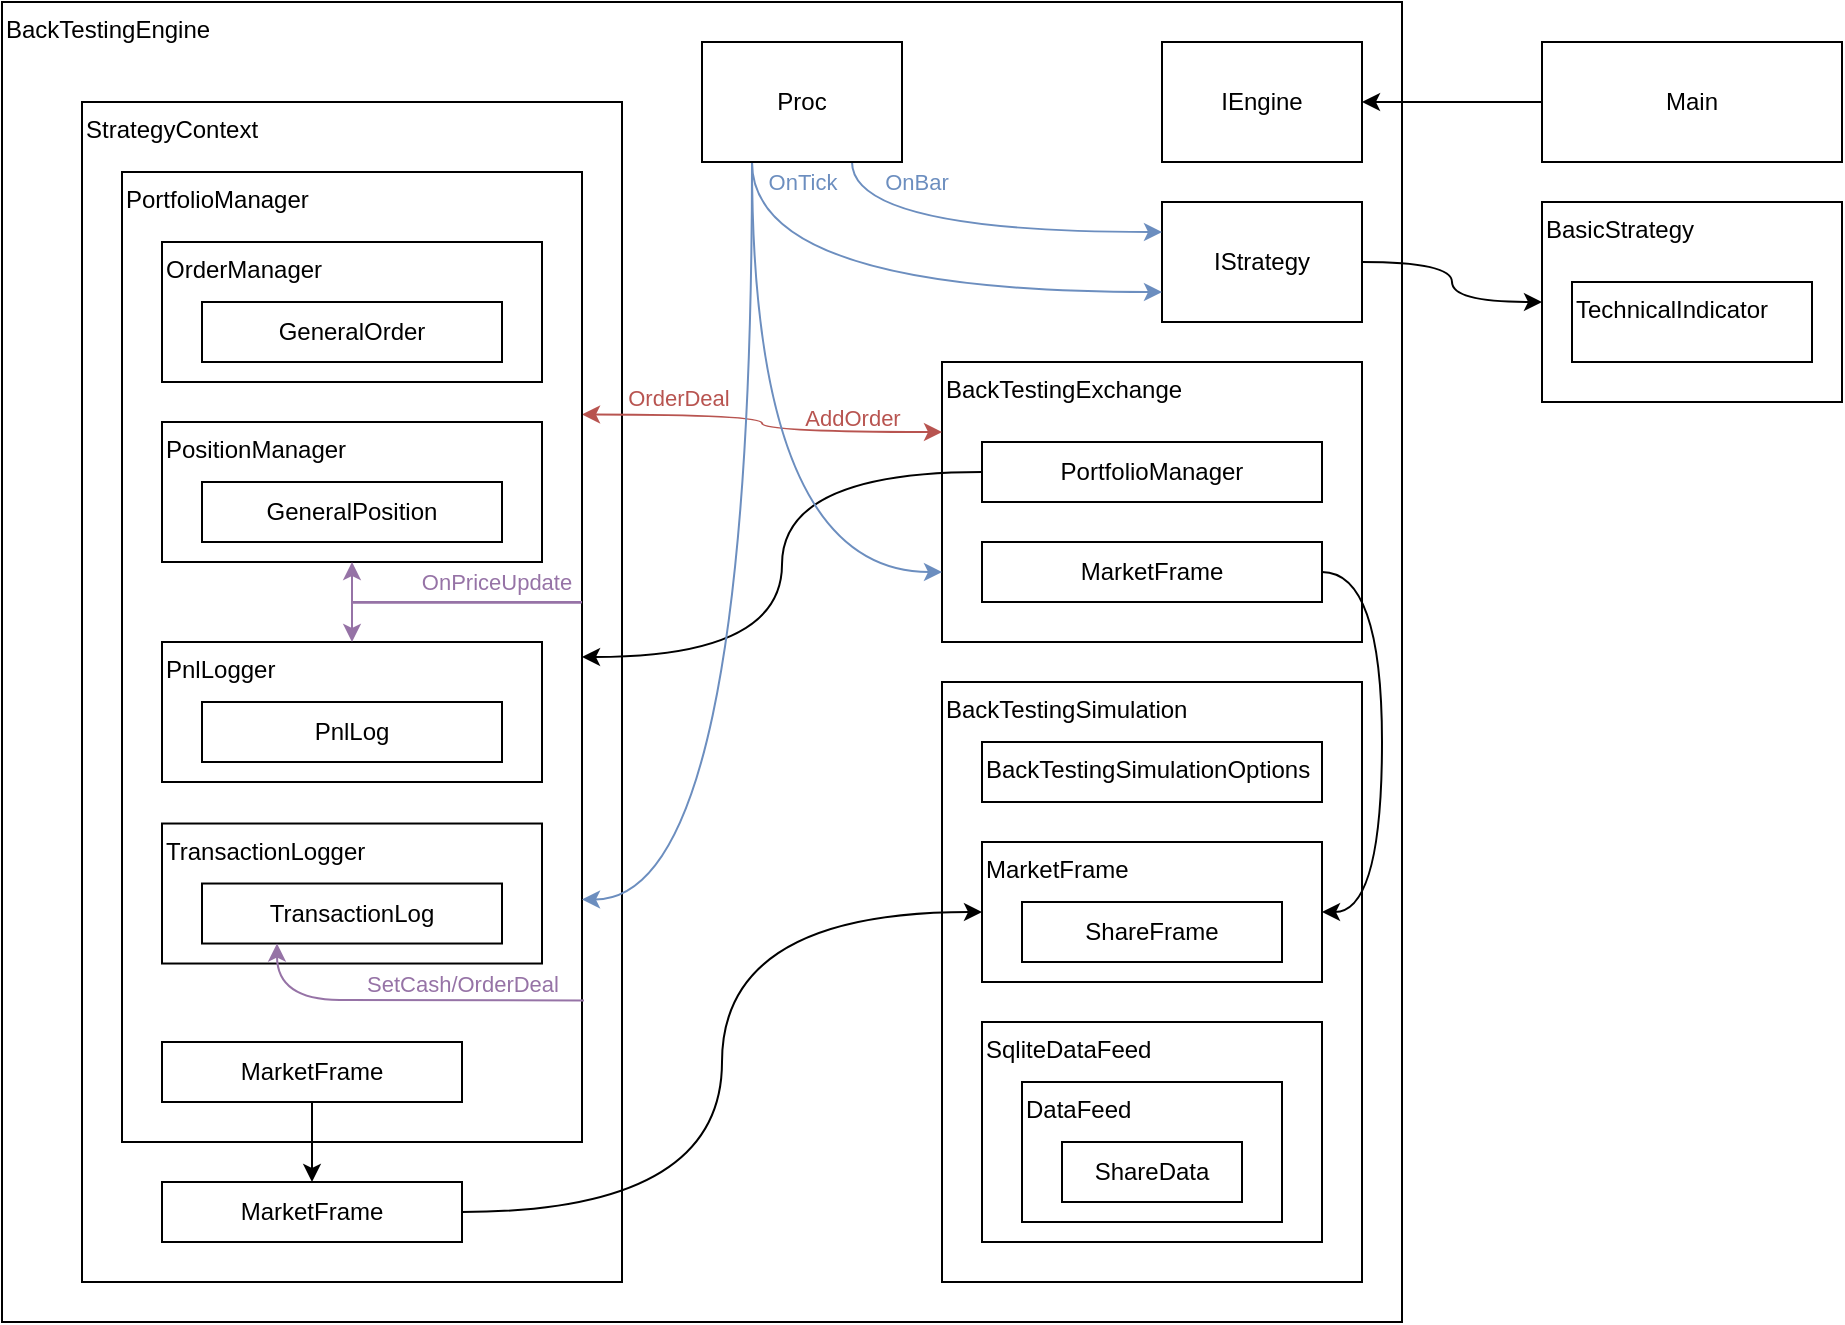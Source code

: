 <mxfile compressed="false" version="17.4.2" type="device">
  <diagram id="RBpdQvFY65Nsy8YPTfME" name="第 1 页">
    <mxGraphModel dx="377" dy="274" grid="1" gridSize="10" guides="1" tooltips="1" connect="1" arrows="1" fold="1" page="1" pageScale="1" pageWidth="1169" pageHeight="827" math="0" shadow="0">
      <root>
        <mxCell id="0" />
        <mxCell id="1" parent="0" />
        <mxCell id="mXMzZNQ0g-Ou7os5mHfn-1" value="BasicStrategy" style="rounded=0;whiteSpace=wrap;html=1;fillColor=none;align=left;verticalAlign=top;" parent="1" vertex="1">
          <mxGeometry x="890" y="180" width="150" height="100" as="geometry" />
        </mxCell>
        <mxCell id="qF3u3loVeFJ1pEqu5Syw-4" value="BackTestingEngine" style="rounded=0;whiteSpace=wrap;html=1;fillColor=none;align=left;verticalAlign=top;" parent="1" vertex="1">
          <mxGeometry x="120" y="80" width="700" height="660" as="geometry" />
        </mxCell>
        <mxCell id="qF3u3loVeFJ1pEqu5Syw-5" value="IEngine" style="rounded=0;whiteSpace=wrap;html=1;fillColor=none;align=center;verticalAlign=middle;" parent="1" vertex="1">
          <mxGeometry x="700" y="100" width="100" height="60" as="geometry" />
        </mxCell>
        <mxCell id="qF3u3loVeFJ1pEqu5Syw-6" value="StrategyContext" style="rounded=0;whiteSpace=wrap;html=1;fillColor=none;align=left;verticalAlign=top;" parent="1" vertex="1">
          <mxGeometry x="160" y="130" width="270" height="590" as="geometry" />
        </mxCell>
        <mxCell id="qF3u3loVeFJ1pEqu5Syw-7" value="BackTestingExchange" style="rounded=0;whiteSpace=wrap;html=1;fillColor=none;align=left;verticalAlign=top;" parent="1" vertex="1">
          <mxGeometry x="590" y="260" width="210" height="140" as="geometry" />
        </mxCell>
        <mxCell id="mXMzZNQ0g-Ou7os5mHfn-6" style="edgeStyle=orthogonalEdgeStyle;rounded=0;orthogonalLoop=1;jettySize=auto;html=1;exitX=1;exitY=0.5;exitDx=0;exitDy=0;entryX=0;entryY=0.5;entryDx=0;entryDy=0;curved=1;" parent="1" source="qF3u3loVeFJ1pEqu5Syw-8" target="mXMzZNQ0g-Ou7os5mHfn-1" edge="1">
          <mxGeometry relative="1" as="geometry" />
        </mxCell>
        <mxCell id="qF3u3loVeFJ1pEqu5Syw-8" value="IStrategy" style="rounded=0;whiteSpace=wrap;html=1;fillColor=none;align=center;verticalAlign=middle;" parent="1" vertex="1">
          <mxGeometry x="700" y="180" width="100" height="60" as="geometry" />
        </mxCell>
        <mxCell id="qF3u3loVeFJ1pEqu5Syw-9" value="TechnicalIndicator" style="rounded=0;whiteSpace=wrap;html=1;fillColor=none;align=left;verticalAlign=top;" parent="1" vertex="1">
          <mxGeometry x="905" y="220" width="120" height="40" as="geometry" />
        </mxCell>
        <mxCell id="mXMzZNQ0g-Ou7os5mHfn-24" style="edgeStyle=orthogonalEdgeStyle;curved=1;rounded=0;orthogonalLoop=1;jettySize=auto;html=1;exitX=1;exitY=0.25;exitDx=0;exitDy=0;entryX=0;entryY=0.25;entryDx=0;entryDy=0;fontColor=#3399FF;elbow=vertical;fillColor=#f8cecc;strokeColor=#b85450;startArrow=classic;startFill=1;" parent="1" source="qF3u3loVeFJ1pEqu5Syw-10" target="qF3u3loVeFJ1pEqu5Syw-7" edge="1">
          <mxGeometry relative="1" as="geometry" />
        </mxCell>
        <mxCell id="mXMzZNQ0g-Ou7os5mHfn-25" value="OrderDeal" style="edgeLabel;html=1;align=center;verticalAlign=middle;resizable=0;points=[];fontColor=#B85450;labelBackgroundColor=none;" parent="mXMzZNQ0g-Ou7os5mHfn-24" vertex="1" connectable="0">
          <mxGeometry x="-0.155" y="-8" relative="1" as="geometry">
            <mxPoint x="-32" y="-17" as="offset" />
          </mxGeometry>
        </mxCell>
        <mxCell id="KNElKZGZja4anB7XShgt-13" value="AddOrder" style="edgeLabel;html=1;align=center;verticalAlign=middle;resizable=0;points=[];fontColor=#B85450;labelBackgroundColor=none;" parent="mXMzZNQ0g-Ou7os5mHfn-24" vertex="1" connectable="0">
          <mxGeometry x="-0.368" y="-5" relative="1" as="geometry">
            <mxPoint x="75" y="-4" as="offset" />
          </mxGeometry>
        </mxCell>
        <mxCell id="qF3u3loVeFJ1pEqu5Syw-10" value="PortfolioManager" style="rounded=0;whiteSpace=wrap;html=1;fillColor=none;align=left;verticalAlign=top;" parent="1" vertex="1">
          <mxGeometry x="180" y="165" width="230" height="485" as="geometry" />
        </mxCell>
        <mxCell id="KNElKZGZja4anB7XShgt-8" style="edgeStyle=orthogonalEdgeStyle;curved=1;rounded=0;orthogonalLoop=1;jettySize=auto;html=1;exitX=1;exitY=0.5;exitDx=0;exitDy=0;entryX=0;entryY=0.5;entryDx=0;entryDy=0;" parent="1" source="qF3u3loVeFJ1pEqu5Syw-11" target="KNElKZGZja4anB7XShgt-5" edge="1">
          <mxGeometry relative="1" as="geometry" />
        </mxCell>
        <mxCell id="qF3u3loVeFJ1pEqu5Syw-11" value="MarketFrame" style="rounded=0;whiteSpace=wrap;html=1;fillColor=none;align=center;verticalAlign=middle;" parent="1" vertex="1">
          <mxGeometry x="200" y="670" width="150" height="30" as="geometry" />
        </mxCell>
        <mxCell id="KNElKZGZja4anB7XShgt-9" style="edgeStyle=orthogonalEdgeStyle;curved=1;rounded=0;orthogonalLoop=1;jettySize=auto;html=1;exitX=0.5;exitY=1;exitDx=0;exitDy=0;entryX=0.5;entryY=0;entryDx=0;entryDy=0;" parent="1" source="qF3u3loVeFJ1pEqu5Syw-12" target="qF3u3loVeFJ1pEqu5Syw-11" edge="1">
          <mxGeometry relative="1" as="geometry" />
        </mxCell>
        <mxCell id="qF3u3loVeFJ1pEqu5Syw-12" value="MarketFrame" style="rounded=0;whiteSpace=wrap;html=1;fillColor=none;align=center;verticalAlign=middle;" parent="1" vertex="1">
          <mxGeometry x="200" y="600" width="150" height="30" as="geometry" />
        </mxCell>
        <mxCell id="qF3u3loVeFJ1pEqu5Syw-16" value="OrderManager" style="rounded=0;whiteSpace=wrap;html=1;fillColor=none;align=left;verticalAlign=top;" parent="1" vertex="1">
          <mxGeometry x="200" y="200" width="190" height="70" as="geometry" />
        </mxCell>
        <mxCell id="qF3u3loVeFJ1pEqu5Syw-17" value="PositionManager" style="rounded=0;whiteSpace=wrap;html=1;fillColor=none;align=left;verticalAlign=top;" parent="1" vertex="1">
          <mxGeometry x="200" y="290" width="190" height="70" as="geometry" />
        </mxCell>
        <mxCell id="qF3u3loVeFJ1pEqu5Syw-18" value="TransactionLogger" style="rounded=0;whiteSpace=wrap;html=1;fillColor=none;align=left;verticalAlign=top;" parent="1" vertex="1">
          <mxGeometry x="200" y="490.76" width="190" height="70" as="geometry" />
        </mxCell>
        <mxCell id="qF3u3loVeFJ1pEqu5Syw-19" value="GeneralOrder" style="rounded=0;whiteSpace=wrap;html=1;fillColor=none;align=center;verticalAlign=middle;" parent="1" vertex="1">
          <mxGeometry x="220" y="230" width="150" height="30" as="geometry" />
        </mxCell>
        <mxCell id="qF3u3loVeFJ1pEqu5Syw-20" value="GeneralPosition" style="rounded=0;whiteSpace=wrap;html=1;fillColor=none;align=center;verticalAlign=middle;" parent="1" vertex="1">
          <mxGeometry x="220" y="320" width="150" height="30" as="geometry" />
        </mxCell>
        <mxCell id="qF3u3loVeFJ1pEqu5Syw-21" value="TransactionLog" style="rounded=0;whiteSpace=wrap;html=1;fillColor=none;align=center;verticalAlign=middle;" parent="1" vertex="1">
          <mxGeometry x="220" y="520.76" width="150" height="30" as="geometry" />
        </mxCell>
        <mxCell id="FwhDtlA-oTAl2vydWg2V-4" style="edgeStyle=orthogonalEdgeStyle;curved=1;rounded=0;orthogonalLoop=1;jettySize=auto;html=1;exitX=1;exitY=0.5;exitDx=0;exitDy=0;entryX=1;entryY=0.5;entryDx=0;entryDy=0;" edge="1" parent="1" source="qF3u3loVeFJ1pEqu5Syw-22" target="KNElKZGZja4anB7XShgt-5">
          <mxGeometry relative="1" as="geometry">
            <Array as="points">
              <mxPoint x="810" y="365" />
              <mxPoint x="810" y="535" />
            </Array>
          </mxGeometry>
        </mxCell>
        <mxCell id="qF3u3loVeFJ1pEqu5Syw-22" value="MarketFrame" style="rounded=0;whiteSpace=wrap;html=1;fillColor=none;align=center;verticalAlign=middle;" parent="1" vertex="1">
          <mxGeometry x="610" y="350" width="170" height="30" as="geometry" />
        </mxCell>
        <mxCell id="mXMzZNQ0g-Ou7os5mHfn-7" style="edgeStyle=orthogonalEdgeStyle;rounded=0;orthogonalLoop=1;jettySize=auto;html=1;exitX=0;exitY=0.5;exitDx=0;exitDy=0;elbow=vertical;curved=1;" parent="1" source="qF3u3loVeFJ1pEqu5Syw-23" target="qF3u3loVeFJ1pEqu5Syw-10" edge="1">
          <mxGeometry relative="1" as="geometry" />
        </mxCell>
        <mxCell id="qF3u3loVeFJ1pEqu5Syw-23" value="PortfolioManager" style="rounded=0;whiteSpace=wrap;html=1;fillColor=none;align=center;verticalAlign=middle;" parent="1" vertex="1">
          <mxGeometry x="610" y="300" width="170" height="30" as="geometry" />
        </mxCell>
        <mxCell id="mXMzZNQ0g-Ou7os5mHfn-4" style="edgeStyle=orthogonalEdgeStyle;rounded=0;orthogonalLoop=1;jettySize=auto;html=1;exitX=0;exitY=0.5;exitDx=0;exitDy=0;entryX=1;entryY=0.5;entryDx=0;entryDy=0;" parent="1" source="mXMzZNQ0g-Ou7os5mHfn-3" target="qF3u3loVeFJ1pEqu5Syw-5" edge="1">
          <mxGeometry relative="1" as="geometry" />
        </mxCell>
        <mxCell id="mXMzZNQ0g-Ou7os5mHfn-3" value="Main" style="rounded=0;whiteSpace=wrap;html=1;fillColor=none;align=center;verticalAlign=middle;" parent="1" vertex="1">
          <mxGeometry x="890" y="100" width="150" height="60" as="geometry" />
        </mxCell>
        <mxCell id="mXMzZNQ0g-Ou7os5mHfn-5" value="BackTestingSimulation" style="rounded=0;whiteSpace=wrap;html=1;fillColor=none;align=left;verticalAlign=top;" parent="1" vertex="1">
          <mxGeometry x="590" y="420" width="210" height="300" as="geometry" />
        </mxCell>
        <mxCell id="mXMzZNQ0g-Ou7os5mHfn-13" style="edgeStyle=orthogonalEdgeStyle;curved=1;rounded=0;orthogonalLoop=1;jettySize=auto;html=1;exitX=0.25;exitY=1;exitDx=0;exitDy=0;entryX=0;entryY=0.75;entryDx=0;entryDy=0;elbow=vertical;fillColor=#dae8fc;strokeColor=#6c8ebf;" parent="1" source="mXMzZNQ0g-Ou7os5mHfn-8" target="qF3u3loVeFJ1pEqu5Syw-8" edge="1">
          <mxGeometry relative="1" as="geometry" />
        </mxCell>
        <mxCell id="mXMzZNQ0g-Ou7os5mHfn-21" value="OnTick" style="edgeLabel;html=1;align=center;verticalAlign=middle;resizable=0;points=[];fontColor=#6C8EBF;labelBackgroundColor=none;" parent="mXMzZNQ0g-Ou7os5mHfn-13" vertex="1" connectable="0">
          <mxGeometry x="0.215" y="7" relative="1" as="geometry">
            <mxPoint x="-74" y="-48" as="offset" />
          </mxGeometry>
        </mxCell>
        <mxCell id="mXMzZNQ0g-Ou7os5mHfn-14" style="edgeStyle=orthogonalEdgeStyle;curved=1;rounded=0;orthogonalLoop=1;jettySize=auto;html=1;exitX=0.75;exitY=1;exitDx=0;exitDy=0;entryX=0;entryY=0.25;entryDx=0;entryDy=0;elbow=vertical;fillColor=#dae8fc;strokeColor=#6c8ebf;" parent="1" source="mXMzZNQ0g-Ou7os5mHfn-8" target="qF3u3loVeFJ1pEqu5Syw-8" edge="1">
          <mxGeometry relative="1" as="geometry" />
        </mxCell>
        <mxCell id="mXMzZNQ0g-Ou7os5mHfn-20" value="OnBar" style="edgeLabel;html=1;align=center;verticalAlign=middle;resizable=0;points=[];fontColor=#6C8EBF;labelBackgroundColor=none;" parent="mXMzZNQ0g-Ou7os5mHfn-14" vertex="1" connectable="0">
          <mxGeometry x="-0.249" y="12" relative="1" as="geometry">
            <mxPoint x="-5" y="-13" as="offset" />
          </mxGeometry>
        </mxCell>
        <mxCell id="mXMzZNQ0g-Ou7os5mHfn-17" style="edgeStyle=orthogonalEdgeStyle;curved=1;rounded=0;orthogonalLoop=1;jettySize=auto;html=1;exitX=0.25;exitY=1;exitDx=0;exitDy=0;entryX=1;entryY=0.75;entryDx=0;entryDy=0;fontColor=#3399FF;elbow=vertical;fillColor=#dae8fc;strokeColor=#6c8ebf;" parent="1" source="mXMzZNQ0g-Ou7os5mHfn-8" target="qF3u3loVeFJ1pEqu5Syw-10" edge="1">
          <mxGeometry relative="1" as="geometry" />
        </mxCell>
        <mxCell id="mXMzZNQ0g-Ou7os5mHfn-22" style="edgeStyle=orthogonalEdgeStyle;curved=1;rounded=0;orthogonalLoop=1;jettySize=auto;html=1;exitX=0.25;exitY=1;exitDx=0;exitDy=0;entryX=0;entryY=0.75;entryDx=0;entryDy=0;fontColor=#3399FF;elbow=vertical;fillColor=#dae8fc;strokeColor=#6c8ebf;" parent="1" source="mXMzZNQ0g-Ou7os5mHfn-8" target="qF3u3loVeFJ1pEqu5Syw-7" edge="1">
          <mxGeometry relative="1" as="geometry" />
        </mxCell>
        <mxCell id="mXMzZNQ0g-Ou7os5mHfn-8" value="Proc" style="rounded=0;whiteSpace=wrap;html=1;fillColor=none;align=center;verticalAlign=middle;" parent="1" vertex="1">
          <mxGeometry x="470" y="100" width="100" height="60" as="geometry" />
        </mxCell>
        <mxCell id="mXMzZNQ0g-Ou7os5mHfn-31" style="edgeStyle=orthogonalEdgeStyle;curved=1;rounded=0;orthogonalLoop=1;jettySize=auto;html=1;entryX=0.25;entryY=1;entryDx=0;entryDy=0;fontColor=#CCCC00;elbow=vertical;fillColor=#e1d5e7;strokeColor=#9673A6;" parent="1" target="qF3u3loVeFJ1pEqu5Syw-21" edge="1">
          <mxGeometry relative="1" as="geometry">
            <Array as="points">
              <mxPoint x="320" y="579.76" />
              <mxPoint x="258" y="578.76" />
            </Array>
            <mxPoint x="411" y="579.25" as="sourcePoint" />
          </mxGeometry>
        </mxCell>
        <mxCell id="mXMzZNQ0g-Ou7os5mHfn-32" value="&lt;span style=&quot;&quot;&gt;SetCash/&lt;/span&gt;&lt;font&gt;OrderDeal&lt;/font&gt;" style="edgeLabel;html=1;align=center;verticalAlign=middle;resizable=0;points=[];fontColor=#9673A6;labelBackgroundColor=none;" parent="mXMzZNQ0g-Ou7os5mHfn-31" vertex="1" connectable="0">
          <mxGeometry x="0.27" y="-9" relative="1" as="geometry">
            <mxPoint x="54" y="1" as="offset" />
          </mxGeometry>
        </mxCell>
        <mxCell id="KNElKZGZja4anB7XShgt-1" value="SqliteDataFeed" style="rounded=0;whiteSpace=wrap;html=1;fillColor=none;align=left;verticalAlign=top;" parent="1" vertex="1">
          <mxGeometry x="610" y="590" width="170" height="110" as="geometry" />
        </mxCell>
        <mxCell id="KNElKZGZja4anB7XShgt-2" value="DataFeed" style="rounded=0;whiteSpace=wrap;html=1;fillColor=none;align=left;verticalAlign=top;" parent="1" vertex="1">
          <mxGeometry x="630" y="620" width="130" height="70" as="geometry" />
        </mxCell>
        <mxCell id="KNElKZGZja4anB7XShgt-3" value="ShareData" style="rounded=0;whiteSpace=wrap;html=1;fillColor=none;align=center;verticalAlign=middle;" parent="1" vertex="1">
          <mxGeometry x="650" y="650" width="90" height="30" as="geometry" />
        </mxCell>
        <mxCell id="KNElKZGZja4anB7XShgt-4" value="BackTestingSimulationOptions" style="rounded=0;whiteSpace=wrap;html=1;fillColor=none;align=left;verticalAlign=top;" parent="1" vertex="1">
          <mxGeometry x="610" y="450" width="170" height="30" as="geometry" />
        </mxCell>
        <mxCell id="KNElKZGZja4anB7XShgt-5" value="MarketFrame" style="rounded=0;whiteSpace=wrap;html=1;fillColor=none;align=left;verticalAlign=top;" parent="1" vertex="1">
          <mxGeometry x="610" y="500" width="170" height="70" as="geometry" />
        </mxCell>
        <mxCell id="FwhDtlA-oTAl2vydWg2V-1" value="ShareFrame" style="rounded=0;whiteSpace=wrap;html=1;fillColor=none;align=center;verticalAlign=middle;" vertex="1" parent="1">
          <mxGeometry x="630" y="530" width="130" height="30" as="geometry" />
        </mxCell>
        <mxCell id="FwhDtlA-oTAl2vydWg2V-7" value="PnlLogger" style="rounded=0;whiteSpace=wrap;html=1;fillColor=none;align=left;verticalAlign=top;" vertex="1" parent="1">
          <mxGeometry x="200" y="400" width="190" height="70" as="geometry" />
        </mxCell>
        <mxCell id="FwhDtlA-oTAl2vydWg2V-8" value="PnlLog" style="rounded=0;whiteSpace=wrap;html=1;fillColor=none;align=center;verticalAlign=middle;" vertex="1" parent="1">
          <mxGeometry x="220" y="430" width="150" height="30" as="geometry" />
        </mxCell>
        <mxCell id="FwhDtlA-oTAl2vydWg2V-12" style="rounded=0;orthogonalLoop=1;jettySize=auto;html=1;entryX=0.5;entryY=1;entryDx=0;entryDy=0;fontColor=#CCCC00;elbow=vertical;fillColor=#e1d5e7;strokeColor=#9673A6;edgeStyle=orthogonalEdgeStyle;" edge="1" parent="1" target="qF3u3loVeFJ1pEqu5Syw-17">
          <mxGeometry relative="1" as="geometry">
            <Array as="points">
              <mxPoint x="410" y="380" />
              <mxPoint x="295" y="380" />
            </Array>
            <mxPoint x="410" y="380" as="sourcePoint" />
            <mxPoint x="256.5" y="360" as="targetPoint" />
          </mxGeometry>
        </mxCell>
        <mxCell id="FwhDtlA-oTAl2vydWg2V-13" value="OnPriceUpdate" style="edgeLabel;html=1;align=center;verticalAlign=middle;resizable=0;points=[];fontColor=#9673A6;labelBackgroundColor=none;" vertex="1" connectable="0" parent="FwhDtlA-oTAl2vydWg2V-12">
          <mxGeometry x="0.27" y="-9" relative="1" as="geometry">
            <mxPoint x="42" y="-1" as="offset" />
          </mxGeometry>
        </mxCell>
        <mxCell id="FwhDtlA-oTAl2vydWg2V-14" style="rounded=0;orthogonalLoop=1;jettySize=auto;html=1;entryX=0.5;entryY=0;entryDx=0;entryDy=0;fontColor=#CCCC00;elbow=vertical;fillColor=#e1d5e7;strokeColor=#9673A6;exitX=0.999;exitY=0.444;exitDx=0;exitDy=0;exitPerimeter=0;edgeStyle=orthogonalEdgeStyle;" edge="1" parent="1" source="qF3u3loVeFJ1pEqu5Syw-10" target="FwhDtlA-oTAl2vydWg2V-7">
          <mxGeometry relative="1" as="geometry">
            <Array as="points">
              <mxPoint x="295" y="380" />
            </Array>
            <mxPoint x="420" y="398.49" as="sourcePoint" />
            <mxPoint x="266.5" y="370" as="targetPoint" />
          </mxGeometry>
        </mxCell>
      </root>
    </mxGraphModel>
  </diagram>
</mxfile>
